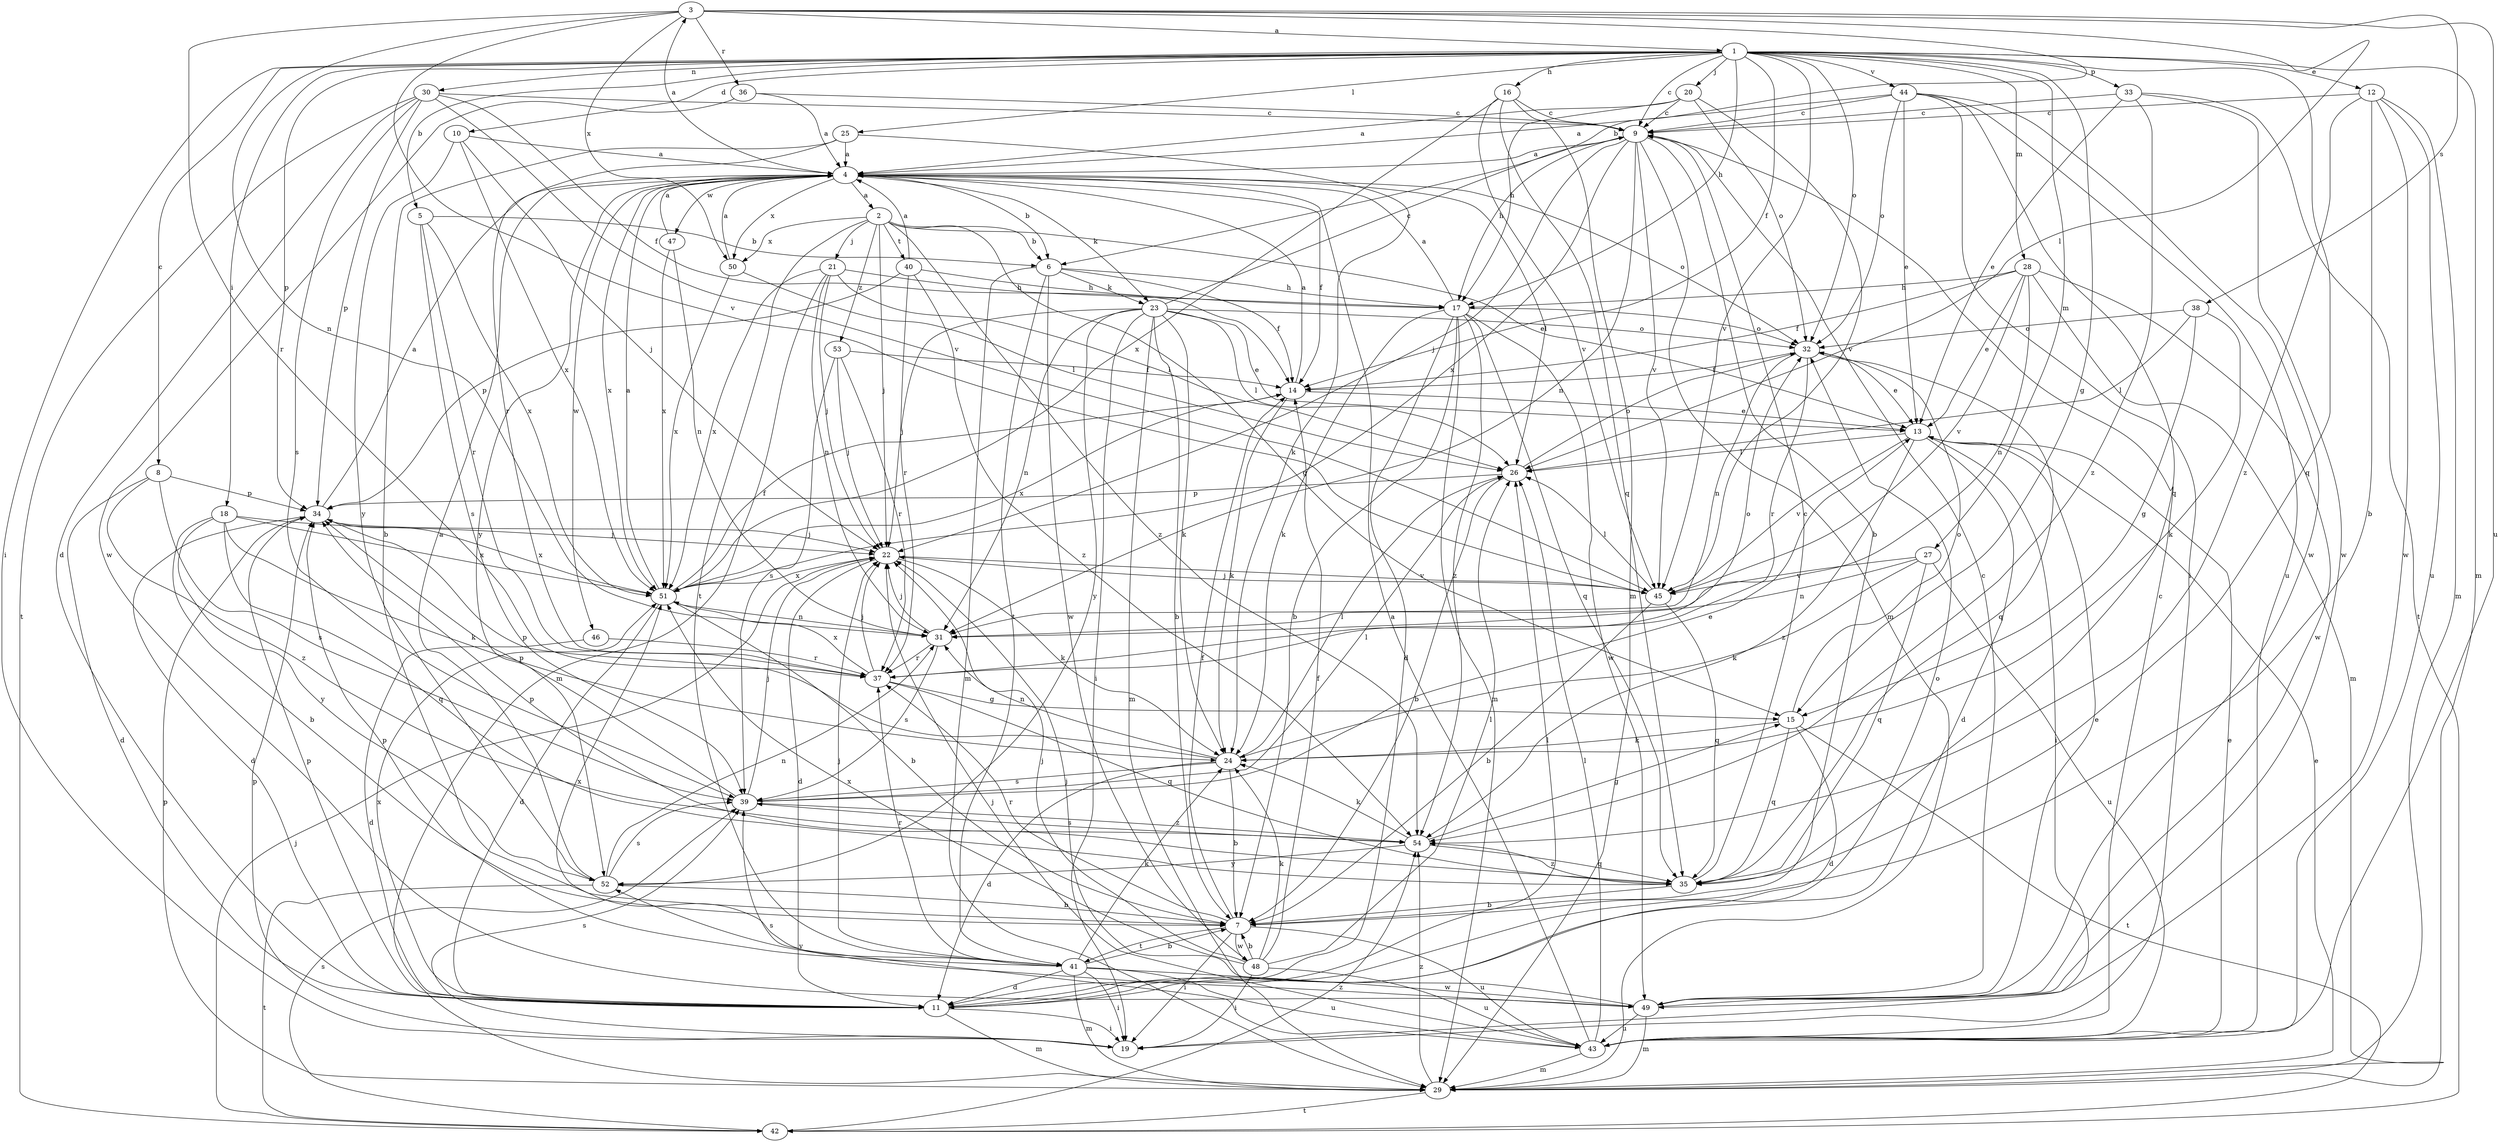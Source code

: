 strict digraph  {
	3 -> 1 [label=a];
	4 -> 2 [label=a];
	4 -> 3 [label=a];
	9 -> 4 [label=a];
	10 -> 4 [label=a];
	14 -> 4 [label=a];
	17 -> 4 [label=a];
	20 -> 4 [label=a];
	25 -> 4 [label=a];
	34 -> 4 [label=a];
	36 -> 4 [label=a];
	40 -> 4 [label=a];
	43 -> 4 [label=a];
	44 -> 4 [label=a];
	47 -> 4 [label=a];
	50 -> 4 [label=a];
	51 -> 4 [label=a];
	52 -> 4 [label=a];
	1 -> 5 [label=b];
	2 -> 6 [label=b];
	3 -> 6 [label=b];
	4 -> 6 [label=b];
	5 -> 6 [label=b];
	9 -> 7 [label=b];
	12 -> 7 [label=b];
	17 -> 7 [label=b];
	18 -> 7 [label=b];
	23 -> 7 [label=b];
	24 -> 7 [label=b];
	25 -> 7 [label=b];
	26 -> 7 [label=b];
	35 -> 7 [label=b];
	41 -> 7 [label=b];
	45 -> 7 [label=b];
	48 -> 7 [label=b];
	51 -> 7 [label=b];
	52 -> 7 [label=b];
	1 -> 8 [label=c];
	1 -> 9 [label=c];
	12 -> 9 [label=c];
	16 -> 9 [label=c];
	20 -> 9 [label=c];
	23 -> 9 [label=c];
	30 -> 9 [label=c];
	33 -> 9 [label=c];
	35 -> 9 [label=c];
	36 -> 9 [label=c];
	43 -> 9 [label=c];
	44 -> 9 [label=c];
	49 -> 9 [label=c];
	1 -> 10 [label=d];
	8 -> 11 [label=d];
	13 -> 11 [label=d];
	15 -> 11 [label=d];
	17 -> 11 [label=d];
	22 -> 11 [label=d];
	24 -> 11 [label=d];
	30 -> 11 [label=d];
	34 -> 11 [label=d];
	41 -> 11 [label=d];
	46 -> 11 [label=d];
	51 -> 11 [label=d];
	1 -> 12 [label=e];
	2 -> 13 [label=e];
	14 -> 13 [label=e];
	23 -> 13 [label=e];
	28 -> 13 [label=e];
	29 -> 13 [label=e];
	32 -> 13 [label=e];
	33 -> 13 [label=e];
	39 -> 13 [label=e];
	43 -> 13 [label=e];
	44 -> 13 [label=e];
	49 -> 13 [label=e];
	1 -> 14 [label=f];
	4 -> 14 [label=f];
	6 -> 14 [label=f];
	7 -> 14 [label=f];
	28 -> 14 [label=f];
	30 -> 14 [label=f];
	32 -> 14 [label=f];
	48 -> 14 [label=f];
	51 -> 14 [label=f];
	53 -> 14 [label=f];
	1 -> 15 [label=g];
	2 -> 15 [label=g];
	37 -> 15 [label=g];
	38 -> 15 [label=g];
	54 -> 15 [label=g];
	1 -> 16 [label=h];
	1 -> 17 [label=h];
	6 -> 17 [label=h];
	9 -> 17 [label=h];
	20 -> 17 [label=h];
	21 -> 17 [label=h];
	28 -> 17 [label=h];
	40 -> 17 [label=h];
	1 -> 18 [label=i];
	1 -> 19 [label=i];
	7 -> 19 [label=i];
	11 -> 19 [label=i];
	13 -> 19 [label=i];
	23 -> 19 [label=i];
	41 -> 19 [label=i];
	44 -> 19 [label=i];
	48 -> 19 [label=i];
	1 -> 20 [label=j];
	2 -> 21 [label=j];
	2 -> 22 [label=j];
	9 -> 22 [label=j];
	10 -> 22 [label=j];
	18 -> 22 [label=j];
	21 -> 22 [label=j];
	23 -> 22 [label=j];
	31 -> 22 [label=j];
	34 -> 22 [label=j];
	37 -> 22 [label=j];
	39 -> 22 [label=j];
	41 -> 22 [label=j];
	42 -> 22 [label=j];
	43 -> 22 [label=j];
	45 -> 22 [label=j];
	48 -> 22 [label=j];
	49 -> 22 [label=j];
	53 -> 22 [label=j];
	4 -> 23 [label=k];
	6 -> 23 [label=k];
	14 -> 24 [label=k];
	15 -> 24 [label=k];
	17 -> 24 [label=k];
	18 -> 24 [label=k];
	22 -> 24 [label=k];
	23 -> 24 [label=k];
	25 -> 24 [label=k];
	27 -> 24 [label=k];
	38 -> 24 [label=k];
	41 -> 24 [label=k];
	48 -> 24 [label=k];
	54 -> 24 [label=k];
	1 -> 25 [label=l];
	3 -> 26 [label=l];
	4 -> 26 [label=l];
	11 -> 26 [label=l];
	13 -> 26 [label=l];
	21 -> 26 [label=l];
	23 -> 26 [label=l];
	24 -> 26 [label=l];
	38 -> 26 [label=l];
	39 -> 26 [label=l];
	43 -> 26 [label=l];
	45 -> 26 [label=l];
	48 -> 26 [label=l];
	50 -> 26 [label=l];
	1 -> 27 [label=m];
	1 -> 28 [label=m];
	1 -> 29 [label=m];
	6 -> 29 [label=m];
	9 -> 29 [label=m];
	11 -> 29 [label=m];
	12 -> 29 [label=m];
	16 -> 29 [label=m];
	17 -> 29 [label=m];
	21 -> 29 [label=m];
	23 -> 29 [label=m];
	28 -> 29 [label=m];
	41 -> 29 [label=m];
	43 -> 29 [label=m];
	49 -> 29 [label=m];
	1 -> 30 [label=n];
	3 -> 31 [label=n];
	9 -> 31 [label=n];
	21 -> 31 [label=n];
	23 -> 31 [label=n];
	24 -> 31 [label=n];
	27 -> 31 [label=n];
	28 -> 31 [label=n];
	32 -> 31 [label=n];
	47 -> 31 [label=n];
	51 -> 31 [label=n];
	52 -> 31 [label=n];
	1 -> 32 [label=o];
	4 -> 32 [label=o];
	11 -> 32 [label=o];
	15 -> 32 [label=o];
	17 -> 32 [label=o];
	20 -> 32 [label=o];
	23 -> 32 [label=o];
	26 -> 32 [label=o];
	37 -> 32 [label=o];
	38 -> 32 [label=o];
	44 -> 32 [label=o];
	1 -> 33 [label=p];
	1 -> 34 [label=p];
	8 -> 34 [label=p];
	11 -> 34 [label=p];
	19 -> 34 [label=p];
	24 -> 34 [label=p];
	26 -> 34 [label=p];
	29 -> 34 [label=p];
	30 -> 34 [label=p];
	35 -> 34 [label=p];
	39 -> 34 [label=p];
	40 -> 34 [label=p];
	41 -> 34 [label=p];
	1 -> 35 [label=q];
	15 -> 35 [label=q];
	16 -> 35 [label=q];
	17 -> 35 [label=q];
	18 -> 35 [label=q];
	27 -> 35 [label=q];
	32 -> 35 [label=q];
	37 -> 35 [label=q];
	44 -> 35 [label=q];
	45 -> 35 [label=q];
	54 -> 35 [label=q];
	3 -> 36 [label=r];
	3 -> 37 [label=r];
	5 -> 37 [label=r];
	7 -> 37 [label=r];
	25 -> 37 [label=r];
	31 -> 37 [label=r];
	32 -> 37 [label=r];
	40 -> 37 [label=r];
	41 -> 37 [label=r];
	46 -> 37 [label=r];
	53 -> 37 [label=r];
	3 -> 38 [label=s];
	5 -> 39 [label=s];
	8 -> 39 [label=s];
	19 -> 39 [label=s];
	24 -> 39 [label=s];
	30 -> 39 [label=s];
	31 -> 39 [label=s];
	42 -> 39 [label=s];
	43 -> 39 [label=s];
	52 -> 39 [label=s];
	53 -> 39 [label=s];
	54 -> 39 [label=s];
	2 -> 40 [label=t];
	2 -> 41 [label=t];
	6 -> 41 [label=t];
	7 -> 41 [label=t];
	15 -> 42 [label=t];
	29 -> 42 [label=t];
	30 -> 42 [label=t];
	33 -> 42 [label=t];
	52 -> 42 [label=t];
	3 -> 43 [label=u];
	7 -> 43 [label=u];
	12 -> 43 [label=u];
	27 -> 43 [label=u];
	41 -> 43 [label=u];
	44 -> 43 [label=u];
	48 -> 43 [label=u];
	49 -> 43 [label=u];
	1 -> 44 [label=v];
	1 -> 45 [label=v];
	3 -> 45 [label=v];
	9 -> 45 [label=v];
	13 -> 45 [label=v];
	16 -> 45 [label=v];
	20 -> 45 [label=v];
	22 -> 45 [label=v];
	27 -> 45 [label=v];
	28 -> 45 [label=v];
	30 -> 45 [label=v];
	4 -> 46 [label=w];
	4 -> 47 [label=w];
	6 -> 48 [label=w];
	7 -> 48 [label=w];
	12 -> 49 [label=w];
	17 -> 49 [label=w];
	28 -> 49 [label=w];
	33 -> 49 [label=w];
	36 -> 49 [label=w];
	41 -> 49 [label=w];
	44 -> 49 [label=w];
	2 -> 50 [label=x];
	3 -> 50 [label=x];
	4 -> 50 [label=x];
	4 -> 51 [label=x];
	5 -> 51 [label=x];
	9 -> 51 [label=x];
	10 -> 51 [label=x];
	11 -> 51 [label=x];
	14 -> 51 [label=x];
	16 -> 51 [label=x];
	18 -> 51 [label=x];
	21 -> 51 [label=x];
	22 -> 51 [label=x];
	34 -> 51 [label=x];
	37 -> 51 [label=x];
	41 -> 51 [label=x];
	47 -> 51 [label=x];
	48 -> 51 [label=x];
	50 -> 51 [label=x];
	4 -> 52 [label=y];
	10 -> 52 [label=y];
	18 -> 52 [label=y];
	23 -> 52 [label=y];
	49 -> 52 [label=y];
	54 -> 52 [label=y];
	2 -> 53 [label=z];
	2 -> 54 [label=z];
	8 -> 54 [label=z];
	12 -> 54 [label=z];
	13 -> 54 [label=z];
	17 -> 54 [label=z];
	29 -> 54 [label=z];
	33 -> 54 [label=z];
	35 -> 54 [label=z];
	39 -> 54 [label=z];
	40 -> 54 [label=z];
	42 -> 54 [label=z];
}
